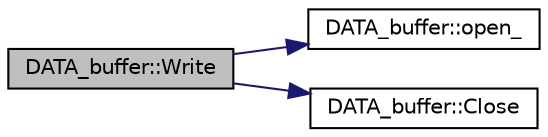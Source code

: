 digraph "DATA_buffer::Write"
{
  edge [fontname="Helvetica",fontsize="10",labelfontname="Helvetica",labelfontsize="10"];
  node [fontname="Helvetica",fontsize="10",shape=record];
  rankdir="LR";
  Node1 [label="DATA_buffer::Write",height=0.2,width=0.4,color="black", fillcolor="grey75", style="filled", fontcolor="black"];
  Node1 -> Node2 [color="midnightblue",fontsize="10",style="solid",fontname="Helvetica"];
  Node2 [label="DATA_buffer::open_",height=0.2,width=0.4,color="black", fillcolor="white", style="filled",URL="$d0/dff/class_d_a_t_a__buffer.html#a8364d6c34a6b69071dcb84183cd6b1e5",tooltip="The actual position in the current ldf buffer. "];
  Node1 -> Node3 [color="midnightblue",fontsize="10",style="solid",fontname="Helvetica"];
  Node3 [label="DATA_buffer::Close",height=0.2,width=0.4,color="black", fillcolor="white", style="filled",URL="$d0/dff/class_d_a_t_a__buffer.html#af49f988ce6f7294667a6bad674eac407",tooltip="0x41544144 \"DATA\" "];
}
